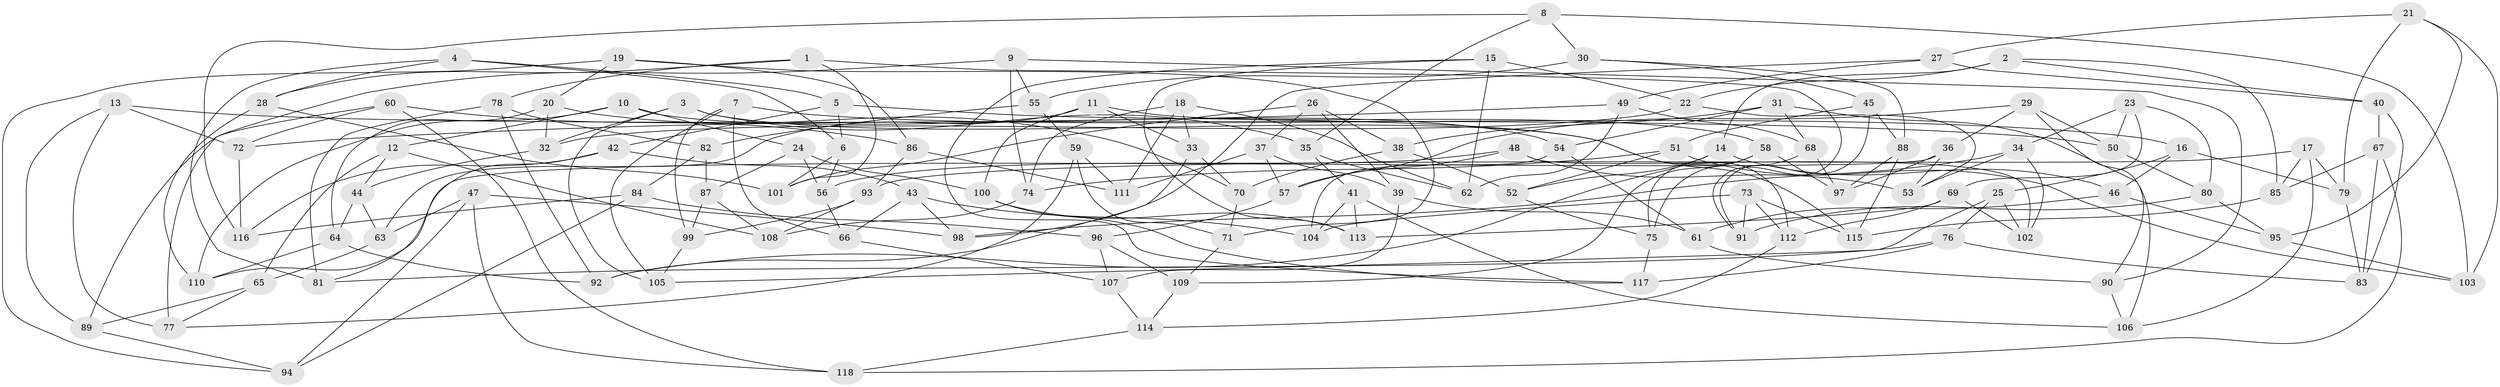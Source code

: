 // coarse degree distribution, {4: 0.5428571428571428, 3: 0.1, 7: 0.02857142857142857, 5: 0.12857142857142856, 6: 0.08571428571428572, 8: 0.05714285714285714, 9: 0.014285714285714285, 2: 0.014285714285714285, 10: 0.014285714285714285, 11: 0.014285714285714285}
// Generated by graph-tools (version 1.1) at 2025/03/03/04/25 22:03:35]
// undirected, 118 vertices, 236 edges
graph export_dot {
graph [start="1"]
  node [color=gray90,style=filled];
  1;
  2;
  3;
  4;
  5;
  6;
  7;
  8;
  9;
  10;
  11;
  12;
  13;
  14;
  15;
  16;
  17;
  18;
  19;
  20;
  21;
  22;
  23;
  24;
  25;
  26;
  27;
  28;
  29;
  30;
  31;
  32;
  33;
  34;
  35;
  36;
  37;
  38;
  39;
  40;
  41;
  42;
  43;
  44;
  45;
  46;
  47;
  48;
  49;
  50;
  51;
  52;
  53;
  54;
  55;
  56;
  57;
  58;
  59;
  60;
  61;
  62;
  63;
  64;
  65;
  66;
  67;
  68;
  69;
  70;
  71;
  72;
  73;
  74;
  75;
  76;
  77;
  78;
  79;
  80;
  81;
  82;
  83;
  84;
  85;
  86;
  87;
  88;
  89;
  90;
  91;
  92;
  93;
  94;
  95;
  96;
  97;
  98;
  99;
  100;
  101;
  102;
  103;
  104;
  105;
  106;
  107;
  108;
  109;
  110;
  111;
  112;
  113;
  114;
  115;
  116;
  117;
  118;
  1 -- 28;
  1 -- 101;
  1 -- 78;
  1 -- 91;
  2 -- 14;
  2 -- 22;
  2 -- 85;
  2 -- 40;
  3 -- 115;
  3 -- 32;
  3 -- 35;
  3 -- 105;
  4 -- 81;
  4 -- 28;
  4 -- 5;
  4 -- 6;
  5 -- 42;
  5 -- 112;
  5 -- 6;
  6 -- 101;
  6 -- 56;
  7 -- 99;
  7 -- 66;
  7 -- 16;
  7 -- 105;
  8 -- 35;
  8 -- 30;
  8 -- 103;
  8 -- 116;
  9 -- 74;
  9 -- 90;
  9 -- 77;
  9 -- 55;
  10 -- 54;
  10 -- 24;
  10 -- 110;
  10 -- 12;
  11 -- 63;
  11 -- 100;
  11 -- 33;
  11 -- 58;
  12 -- 44;
  12 -- 108;
  12 -- 65;
  13 -- 50;
  13 -- 72;
  13 -- 89;
  13 -- 77;
  14 -- 46;
  14 -- 92;
  14 -- 52;
  15 -- 22;
  15 -- 117;
  15 -- 113;
  15 -- 62;
  16 -- 79;
  16 -- 46;
  16 -- 25;
  17 -- 93;
  17 -- 106;
  17 -- 79;
  17 -- 85;
  18 -- 33;
  18 -- 111;
  18 -- 74;
  18 -- 62;
  19 -- 94;
  19 -- 71;
  19 -- 86;
  19 -- 20;
  20 -- 70;
  20 -- 32;
  20 -- 64;
  21 -- 79;
  21 -- 103;
  21 -- 27;
  21 -- 95;
  22 -- 32;
  22 -- 53;
  23 -- 50;
  23 -- 69;
  23 -- 80;
  23 -- 34;
  24 -- 56;
  24 -- 87;
  24 -- 100;
  25 -- 76;
  25 -- 105;
  25 -- 102;
  26 -- 38;
  26 -- 37;
  26 -- 39;
  26 -- 101;
  27 -- 40;
  27 -- 98;
  27 -- 49;
  28 -- 101;
  28 -- 110;
  29 -- 36;
  29 -- 90;
  29 -- 50;
  29 -- 57;
  30 -- 88;
  30 -- 55;
  30 -- 45;
  31 -- 38;
  31 -- 68;
  31 -- 106;
  31 -- 54;
  32 -- 44;
  33 -- 92;
  33 -- 70;
  34 -- 53;
  34 -- 102;
  34 -- 98;
  35 -- 62;
  35 -- 41;
  36 -- 53;
  36 -- 97;
  36 -- 110;
  37 -- 57;
  37 -- 111;
  37 -- 39;
  38 -- 52;
  38 -- 70;
  39 -- 107;
  39 -- 61;
  40 -- 83;
  40 -- 67;
  41 -- 113;
  41 -- 104;
  41 -- 106;
  42 -- 43;
  42 -- 81;
  42 -- 116;
  43 -- 98;
  43 -- 66;
  43 -- 104;
  44 -- 63;
  44 -- 64;
  45 -- 88;
  45 -- 91;
  45 -- 51;
  46 -- 95;
  46 -- 61;
  47 -- 63;
  47 -- 98;
  47 -- 118;
  47 -- 94;
  48 -- 53;
  48 -- 102;
  48 -- 56;
  48 -- 57;
  49 -- 62;
  49 -- 68;
  49 -- 72;
  50 -- 80;
  51 -- 52;
  51 -- 74;
  51 -- 103;
  52 -- 75;
  54 -- 61;
  54 -- 104;
  55 -- 82;
  55 -- 59;
  56 -- 66;
  57 -- 96;
  58 -- 97;
  58 -- 109;
  58 -- 75;
  59 -- 77;
  59 -- 71;
  59 -- 111;
  60 -- 89;
  60 -- 118;
  60 -- 86;
  60 -- 72;
  61 -- 90;
  63 -- 65;
  64 -- 92;
  64 -- 110;
  65 -- 77;
  65 -- 89;
  66 -- 107;
  67 -- 118;
  67 -- 85;
  67 -- 83;
  68 -- 75;
  68 -- 97;
  69 -- 102;
  69 -- 112;
  69 -- 113;
  70 -- 71;
  71 -- 109;
  72 -- 116;
  73 -- 104;
  73 -- 91;
  73 -- 115;
  73 -- 112;
  74 -- 108;
  75 -- 117;
  76 -- 83;
  76 -- 117;
  76 -- 81;
  78 -- 92;
  78 -- 81;
  78 -- 82;
  79 -- 83;
  80 -- 91;
  80 -- 95;
  82 -- 84;
  82 -- 87;
  84 -- 94;
  84 -- 116;
  84 -- 96;
  85 -- 115;
  86 -- 111;
  86 -- 93;
  87 -- 99;
  87 -- 108;
  88 -- 115;
  88 -- 97;
  89 -- 94;
  90 -- 106;
  93 -- 99;
  93 -- 108;
  95 -- 103;
  96 -- 107;
  96 -- 109;
  99 -- 105;
  100 -- 113;
  100 -- 117;
  107 -- 114;
  109 -- 114;
  112 -- 114;
  114 -- 118;
}
